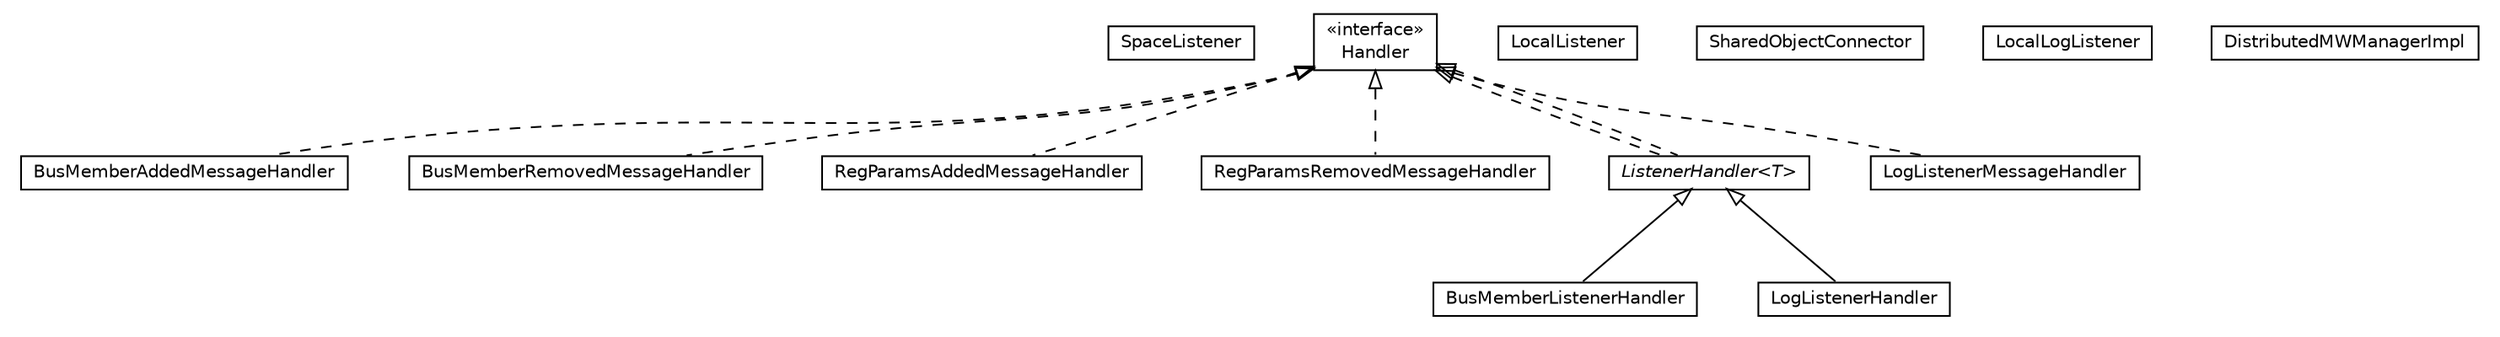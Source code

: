 #!/usr/local/bin/dot
#
# Class diagram 
# Generated by UMLGraph version R5_6-24-gf6e263 (http://www.umlgraph.org/)
#

digraph G {
	edge [fontname="Helvetica",fontsize=10,labelfontname="Helvetica",labelfontsize=10];
	node [fontname="Helvetica",fontsize=10,shape=plaintext];
	nodesep=0.25;
	ranksep=0.5;
	// org.universAAL.middleware.managers.distributedmw.impl.SpaceListener
	c60771 [label=<<table title="org.universAAL.middleware.managers.distributedmw.impl.SpaceListener" border="0" cellborder="1" cellspacing="0" cellpadding="2" port="p" href="./SpaceListener.html">
		<tr><td><table border="0" cellspacing="0" cellpadding="1">
<tr><td align="center" balign="center"> SpaceListener </td></tr>
		</table></td></tr>
		</table>>, URL="./SpaceListener.html", fontname="Helvetica", fontcolor="black", fontsize=10.0];
	// org.universAAL.middleware.managers.distributedmw.impl.BusMemberListenerHandler
	c60772 [label=<<table title="org.universAAL.middleware.managers.distributedmw.impl.BusMemberListenerHandler" border="0" cellborder="1" cellspacing="0" cellpadding="2" port="p" href="./BusMemberListenerHandler.html">
		<tr><td><table border="0" cellspacing="0" cellpadding="1">
<tr><td align="center" balign="center"> BusMemberListenerHandler </td></tr>
		</table></td></tr>
		</table>>, URL="./BusMemberListenerHandler.html", fontname="Helvetica", fontcolor="black", fontsize=10.0];
	// org.universAAL.middleware.managers.distributedmw.impl.BusMemberListenerHandler.BusMemberAddedMessageHandler
	c60773 [label=<<table title="org.universAAL.middleware.managers.distributedmw.impl.BusMemberListenerHandler.BusMemberAddedMessageHandler" border="0" cellborder="1" cellspacing="0" cellpadding="2" port="p" href="./BusMemberListenerHandler.BusMemberAddedMessageHandler.html">
		<tr><td><table border="0" cellspacing="0" cellpadding="1">
<tr><td align="center" balign="center"> BusMemberAddedMessageHandler </td></tr>
		</table></td></tr>
		</table>>, URL="./BusMemberListenerHandler.BusMemberAddedMessageHandler.html", fontname="Helvetica", fontcolor="black", fontsize=10.0];
	// org.universAAL.middleware.managers.distributedmw.impl.BusMemberListenerHandler.BusMemberRemovedMessageHandler
	c60774 [label=<<table title="org.universAAL.middleware.managers.distributedmw.impl.BusMemberListenerHandler.BusMemberRemovedMessageHandler" border="0" cellborder="1" cellspacing="0" cellpadding="2" port="p" href="./BusMemberListenerHandler.BusMemberRemovedMessageHandler.html">
		<tr><td><table border="0" cellspacing="0" cellpadding="1">
<tr><td align="center" balign="center"> BusMemberRemovedMessageHandler </td></tr>
		</table></td></tr>
		</table>>, URL="./BusMemberListenerHandler.BusMemberRemovedMessageHandler.html", fontname="Helvetica", fontcolor="black", fontsize=10.0];
	// org.universAAL.middleware.managers.distributedmw.impl.BusMemberListenerHandler.RegParamsAddedMessageHandler
	c60775 [label=<<table title="org.universAAL.middleware.managers.distributedmw.impl.BusMemberListenerHandler.RegParamsAddedMessageHandler" border="0" cellborder="1" cellspacing="0" cellpadding="2" port="p" href="./BusMemberListenerHandler.RegParamsAddedMessageHandler.html">
		<tr><td><table border="0" cellspacing="0" cellpadding="1">
<tr><td align="center" balign="center"> RegParamsAddedMessageHandler </td></tr>
		</table></td></tr>
		</table>>, URL="./BusMemberListenerHandler.RegParamsAddedMessageHandler.html", fontname="Helvetica", fontcolor="black", fontsize=10.0];
	// org.universAAL.middleware.managers.distributedmw.impl.BusMemberListenerHandler.RegParamsRemovedMessageHandler
	c60776 [label=<<table title="org.universAAL.middleware.managers.distributedmw.impl.BusMemberListenerHandler.RegParamsRemovedMessageHandler" border="0" cellborder="1" cellspacing="0" cellpadding="2" port="p" href="./BusMemberListenerHandler.RegParamsRemovedMessageHandler.html">
		<tr><td><table border="0" cellspacing="0" cellpadding="1">
<tr><td align="center" balign="center"> RegParamsRemovedMessageHandler </td></tr>
		</table></td></tr>
		</table>>, URL="./BusMemberListenerHandler.RegParamsRemovedMessageHandler.html", fontname="Helvetica", fontcolor="black", fontsize=10.0];
	// org.universAAL.middleware.managers.distributedmw.impl.BusMemberListenerHandler.LocalListener
	c60777 [label=<<table title="org.universAAL.middleware.managers.distributedmw.impl.BusMemberListenerHandler.LocalListener" border="0" cellborder="1" cellspacing="0" cellpadding="2" port="p" href="./BusMemberListenerHandler.LocalListener.html">
		<tr><td><table border="0" cellspacing="0" cellpadding="1">
<tr><td align="center" balign="center"> LocalListener </td></tr>
		</table></td></tr>
		</table>>, URL="./BusMemberListenerHandler.LocalListener.html", fontname="Helvetica", fontcolor="black", fontsize=10.0];
	// org.universAAL.middleware.managers.distributedmw.impl.SharedObjectConnector
	c60778 [label=<<table title="org.universAAL.middleware.managers.distributedmw.impl.SharedObjectConnector" border="0" cellborder="1" cellspacing="0" cellpadding="2" port="p" href="./SharedObjectConnector.html">
		<tr><td><table border="0" cellspacing="0" cellpadding="1">
<tr><td align="center" balign="center"> SharedObjectConnector </td></tr>
		</table></td></tr>
		</table>>, URL="./SharedObjectConnector.html", fontname="Helvetica", fontcolor="black", fontsize=10.0];
	// org.universAAL.middleware.managers.distributedmw.impl.ListenerHandler<T>
	c60779 [label=<<table title="org.universAAL.middleware.managers.distributedmw.impl.ListenerHandler" border="0" cellborder="1" cellspacing="0" cellpadding="2" port="p" href="./ListenerHandler.html">
		<tr><td><table border="0" cellspacing="0" cellpadding="1">
<tr><td align="center" balign="center"><font face="Helvetica-Oblique"> ListenerHandler&lt;T&gt; </font></td></tr>
		</table></td></tr>
		</table>>, URL="./ListenerHandler.html", fontname="Helvetica", fontcolor="black", fontsize=10.0];
	// org.universAAL.middleware.managers.distributedmw.impl.LogListenerHandler
	c60780 [label=<<table title="org.universAAL.middleware.managers.distributedmw.impl.LogListenerHandler" border="0" cellborder="1" cellspacing="0" cellpadding="2" port="p" href="./LogListenerHandler.html">
		<tr><td><table border="0" cellspacing="0" cellpadding="1">
<tr><td align="center" balign="center"> LogListenerHandler </td></tr>
		</table></td></tr>
		</table>>, URL="./LogListenerHandler.html", fontname="Helvetica", fontcolor="black", fontsize=10.0];
	// org.universAAL.middleware.managers.distributedmw.impl.LogListenerHandler.LogListenerMessageHandler
	c60781 [label=<<table title="org.universAAL.middleware.managers.distributedmw.impl.LogListenerHandler.LogListenerMessageHandler" border="0" cellborder="1" cellspacing="0" cellpadding="2" port="p" href="./LogListenerHandler.LogListenerMessageHandler.html">
		<tr><td><table border="0" cellspacing="0" cellpadding="1">
<tr><td align="center" balign="center"> LogListenerMessageHandler </td></tr>
		</table></td></tr>
		</table>>, URL="./LogListenerHandler.LogListenerMessageHandler.html", fontname="Helvetica", fontcolor="black", fontsize=10.0];
	// org.universAAL.middleware.managers.distributedmw.impl.LogListenerHandler.LocalLogListener
	c60782 [label=<<table title="org.universAAL.middleware.managers.distributedmw.impl.LogListenerHandler.LocalLogListener" border="0" cellborder="1" cellspacing="0" cellpadding="2" port="p" href="./LogListenerHandler.LocalLogListener.html">
		<tr><td><table border="0" cellspacing="0" cellpadding="1">
<tr><td align="center" balign="center"> LocalLogListener </td></tr>
		</table></td></tr>
		</table>>, URL="./LogListenerHandler.LocalLogListener.html", fontname="Helvetica", fontcolor="black", fontsize=10.0];
	// org.universAAL.middleware.managers.distributedmw.impl.DistributedMWManagerImpl
	c60783 [label=<<table title="org.universAAL.middleware.managers.distributedmw.impl.DistributedMWManagerImpl" border="0" cellborder="1" cellspacing="0" cellpadding="2" port="p" href="./DistributedMWManagerImpl.html">
		<tr><td><table border="0" cellspacing="0" cellpadding="1">
<tr><td align="center" balign="center"> DistributedMWManagerImpl </td></tr>
		</table></td></tr>
		</table>>, URL="./DistributedMWManagerImpl.html", fontname="Helvetica", fontcolor="black", fontsize=10.0];
	//org.universAAL.middleware.managers.distributedmw.impl.BusMemberListenerHandler extends org.universAAL.middleware.managers.distributedmw.impl.ListenerHandler<org.universAAL.middleware.managers.distributedmw.api.DistributedBusMemberListener>
	c60779:p -> c60772:p [dir=back,arrowtail=empty];
	//org.universAAL.middleware.managers.distributedmw.impl.BusMemberListenerHandler.BusMemberAddedMessageHandler implements org.universAAL.middleware.managers.distributedmw.impl.DistributedMWManagerImpl.Handler
	c60819:p -> c60773:p [dir=back,arrowtail=empty,style=dashed];
	//org.universAAL.middleware.managers.distributedmw.impl.BusMemberListenerHandler.BusMemberRemovedMessageHandler implements org.universAAL.middleware.managers.distributedmw.impl.DistributedMWManagerImpl.Handler
	c60819:p -> c60774:p [dir=back,arrowtail=empty,style=dashed];
	//org.universAAL.middleware.managers.distributedmw.impl.BusMemberListenerHandler.RegParamsAddedMessageHandler implements org.universAAL.middleware.managers.distributedmw.impl.DistributedMWManagerImpl.Handler
	c60819:p -> c60775:p [dir=back,arrowtail=empty,style=dashed];
	//org.universAAL.middleware.managers.distributedmw.impl.BusMemberListenerHandler.RegParamsRemovedMessageHandler implements org.universAAL.middleware.managers.distributedmw.impl.DistributedMWManagerImpl.Handler
	c60819:p -> c60776:p [dir=back,arrowtail=empty,style=dashed];
	//org.universAAL.middleware.managers.distributedmw.impl.ListenerHandler<T>.AddListenerHandler implements org.universAAL.middleware.managers.distributedmw.impl.DistributedMWManagerImpl.Handler
	c60819:p -> c60779:p [dir=back,arrowtail=empty,style=dashed];
	//org.universAAL.middleware.managers.distributedmw.impl.ListenerHandler<T>.RemoveListenerHandler implements org.universAAL.middleware.managers.distributedmw.impl.DistributedMWManagerImpl.Handler
	c60819:p -> c60779:p [dir=back,arrowtail=empty,style=dashed];
	//org.universAAL.middleware.managers.distributedmw.impl.LogListenerHandler extends org.universAAL.middleware.managers.distributedmw.impl.ListenerHandler<org.universAAL.middleware.managers.distributedmw.api.DistributedLogListener>
	c60779:p -> c60780:p [dir=back,arrowtail=empty];
	//org.universAAL.middleware.managers.distributedmw.impl.LogListenerHandler.LogListenerMessageHandler implements org.universAAL.middleware.managers.distributedmw.impl.DistributedMWManagerImpl.Handler
	c60819:p -> c60781:p [dir=back,arrowtail=empty,style=dashed];
	// org.universAAL.middleware.managers.distributedmw.impl.DistributedMWManagerImpl.Handler
	c60819 [label=<<table title="org.universAAL.middleware.managers.distributedmw.impl.DistributedMWManagerImpl.Handler" border="0" cellborder="1" cellspacing="0" cellpadding="2" port="p" href="http://java.sun.com/j2se/1.4.2/docs/api/org/universAAL/middleware/managers/distributedmw/impl/DistributedMWManagerImpl/Handler.html">
		<tr><td><table border="0" cellspacing="0" cellpadding="1">
<tr><td align="center" balign="center"> &#171;interface&#187; </td></tr>
<tr><td align="center" balign="center"> Handler </td></tr>
		</table></td></tr>
		</table>>, URL="http://java.sun.com/j2se/1.4.2/docs/api/org/universAAL/middleware/managers/distributedmw/impl/DistributedMWManagerImpl/Handler.html", fontname="Helvetica", fontcolor="black", fontsize=10.0];
}

